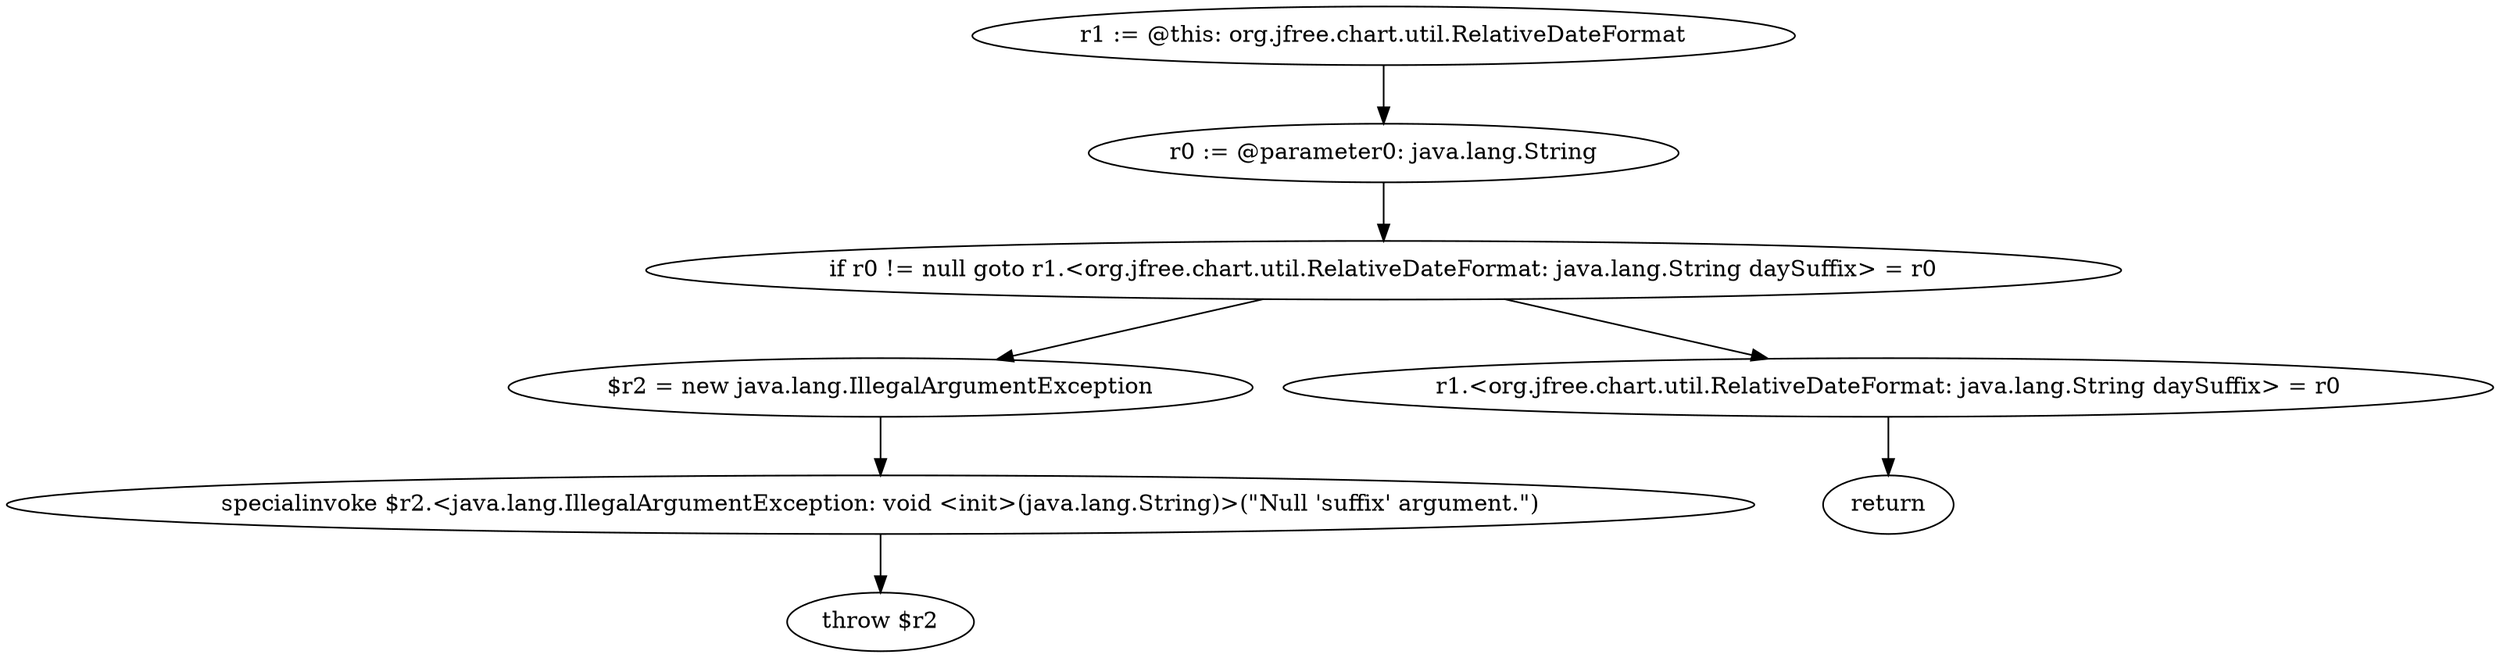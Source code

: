 digraph "unitGraph" {
    "r1 := @this: org.jfree.chart.util.RelativeDateFormat"
    "r0 := @parameter0: java.lang.String"
    "if r0 != null goto r1.<org.jfree.chart.util.RelativeDateFormat: java.lang.String daySuffix> = r0"
    "$r2 = new java.lang.IllegalArgumentException"
    "specialinvoke $r2.<java.lang.IllegalArgumentException: void <init>(java.lang.String)>(\"Null \'suffix\' argument.\")"
    "throw $r2"
    "r1.<org.jfree.chart.util.RelativeDateFormat: java.lang.String daySuffix> = r0"
    "return"
    "r1 := @this: org.jfree.chart.util.RelativeDateFormat"->"r0 := @parameter0: java.lang.String";
    "r0 := @parameter0: java.lang.String"->"if r0 != null goto r1.<org.jfree.chart.util.RelativeDateFormat: java.lang.String daySuffix> = r0";
    "if r0 != null goto r1.<org.jfree.chart.util.RelativeDateFormat: java.lang.String daySuffix> = r0"->"$r2 = new java.lang.IllegalArgumentException";
    "if r0 != null goto r1.<org.jfree.chart.util.RelativeDateFormat: java.lang.String daySuffix> = r0"->"r1.<org.jfree.chart.util.RelativeDateFormat: java.lang.String daySuffix> = r0";
    "$r2 = new java.lang.IllegalArgumentException"->"specialinvoke $r2.<java.lang.IllegalArgumentException: void <init>(java.lang.String)>(\"Null \'suffix\' argument.\")";
    "specialinvoke $r2.<java.lang.IllegalArgumentException: void <init>(java.lang.String)>(\"Null \'suffix\' argument.\")"->"throw $r2";
    "r1.<org.jfree.chart.util.RelativeDateFormat: java.lang.String daySuffix> = r0"->"return";
}
